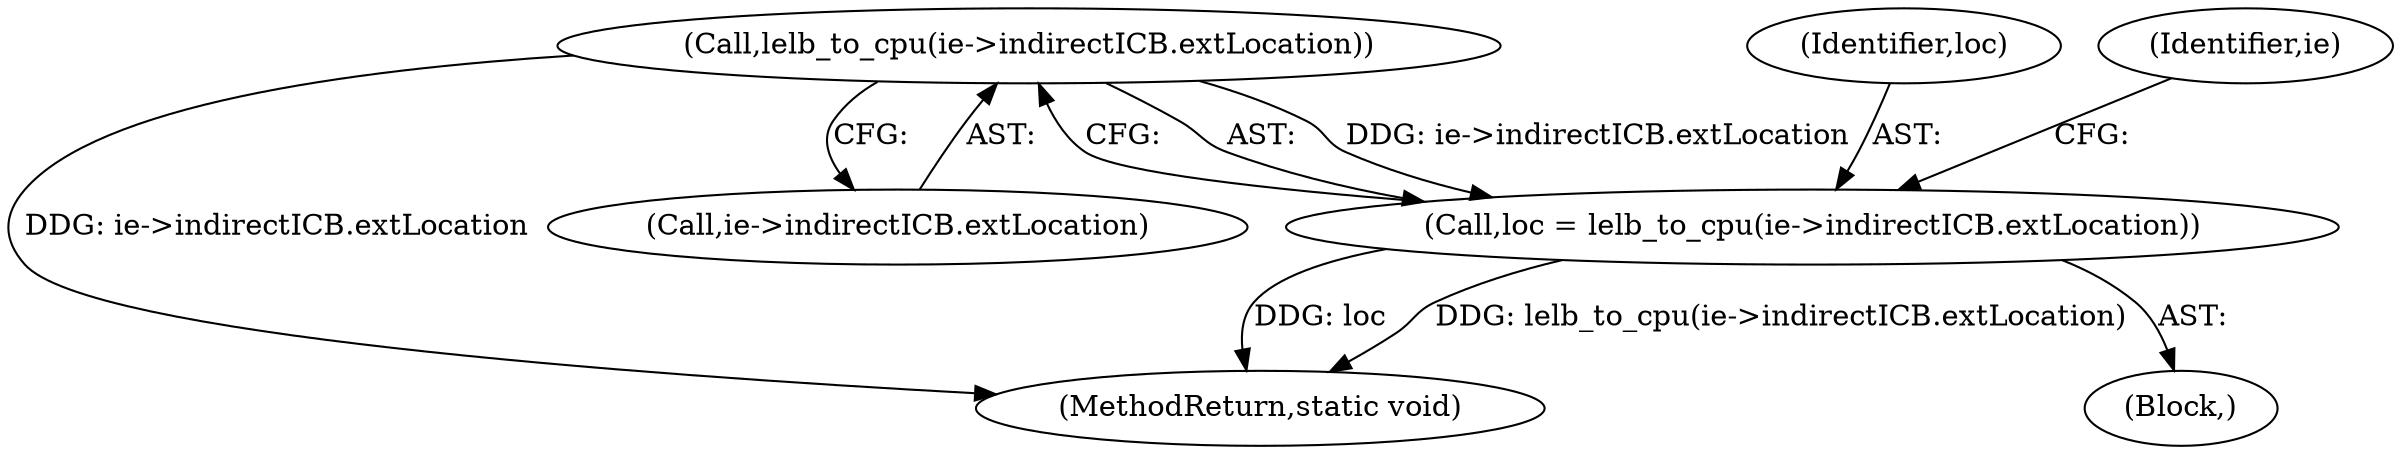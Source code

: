 digraph "0_linux_c03aa9f6e1f938618e6db2e23afef0574efeeb65@pointer" {
"1000242" [label="(Call,lelb_to_cpu(ie->indirectICB.extLocation))"];
"1000240" [label="(Call,loc = lelb_to_cpu(ie->indirectICB.extLocation))"];
"1000240" [label="(Call,loc = lelb_to_cpu(ie->indirectICB.extLocation))"];
"1000241" [label="(Identifier,loc)"];
"1001145" [label="(MethodReturn,static void)"];
"1000242" [label="(Call,lelb_to_cpu(ie->indirectICB.extLocation))"];
"1000251" [label="(Identifier,ie)"];
"1000230" [label="(Block,)"];
"1000243" [label="(Call,ie->indirectICB.extLocation)"];
"1000242" -> "1000240"  [label="AST: "];
"1000242" -> "1000243"  [label="CFG: "];
"1000243" -> "1000242"  [label="AST: "];
"1000240" -> "1000242"  [label="CFG: "];
"1000242" -> "1001145"  [label="DDG: ie->indirectICB.extLocation"];
"1000242" -> "1000240"  [label="DDG: ie->indirectICB.extLocation"];
"1000240" -> "1000230"  [label="AST: "];
"1000241" -> "1000240"  [label="AST: "];
"1000251" -> "1000240"  [label="CFG: "];
"1000240" -> "1001145"  [label="DDG: lelb_to_cpu(ie->indirectICB.extLocation)"];
"1000240" -> "1001145"  [label="DDG: loc"];
}

